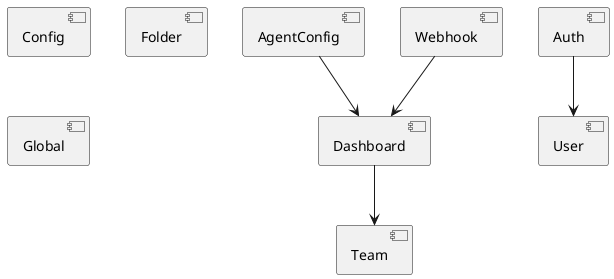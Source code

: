 @startuml
component "AgentConfig" as agentConfig
component "Auth" as auth
component "Config" as config
component "Dashboard" as dashboard
component "Folder" as folder
component "Global" as global
component "Team" as team
component "User" as user
component "Webhook" as webhook

auth --> user
dashboard --> team
webhook --> dashboard
agentConfig --> dashboard
@enduml